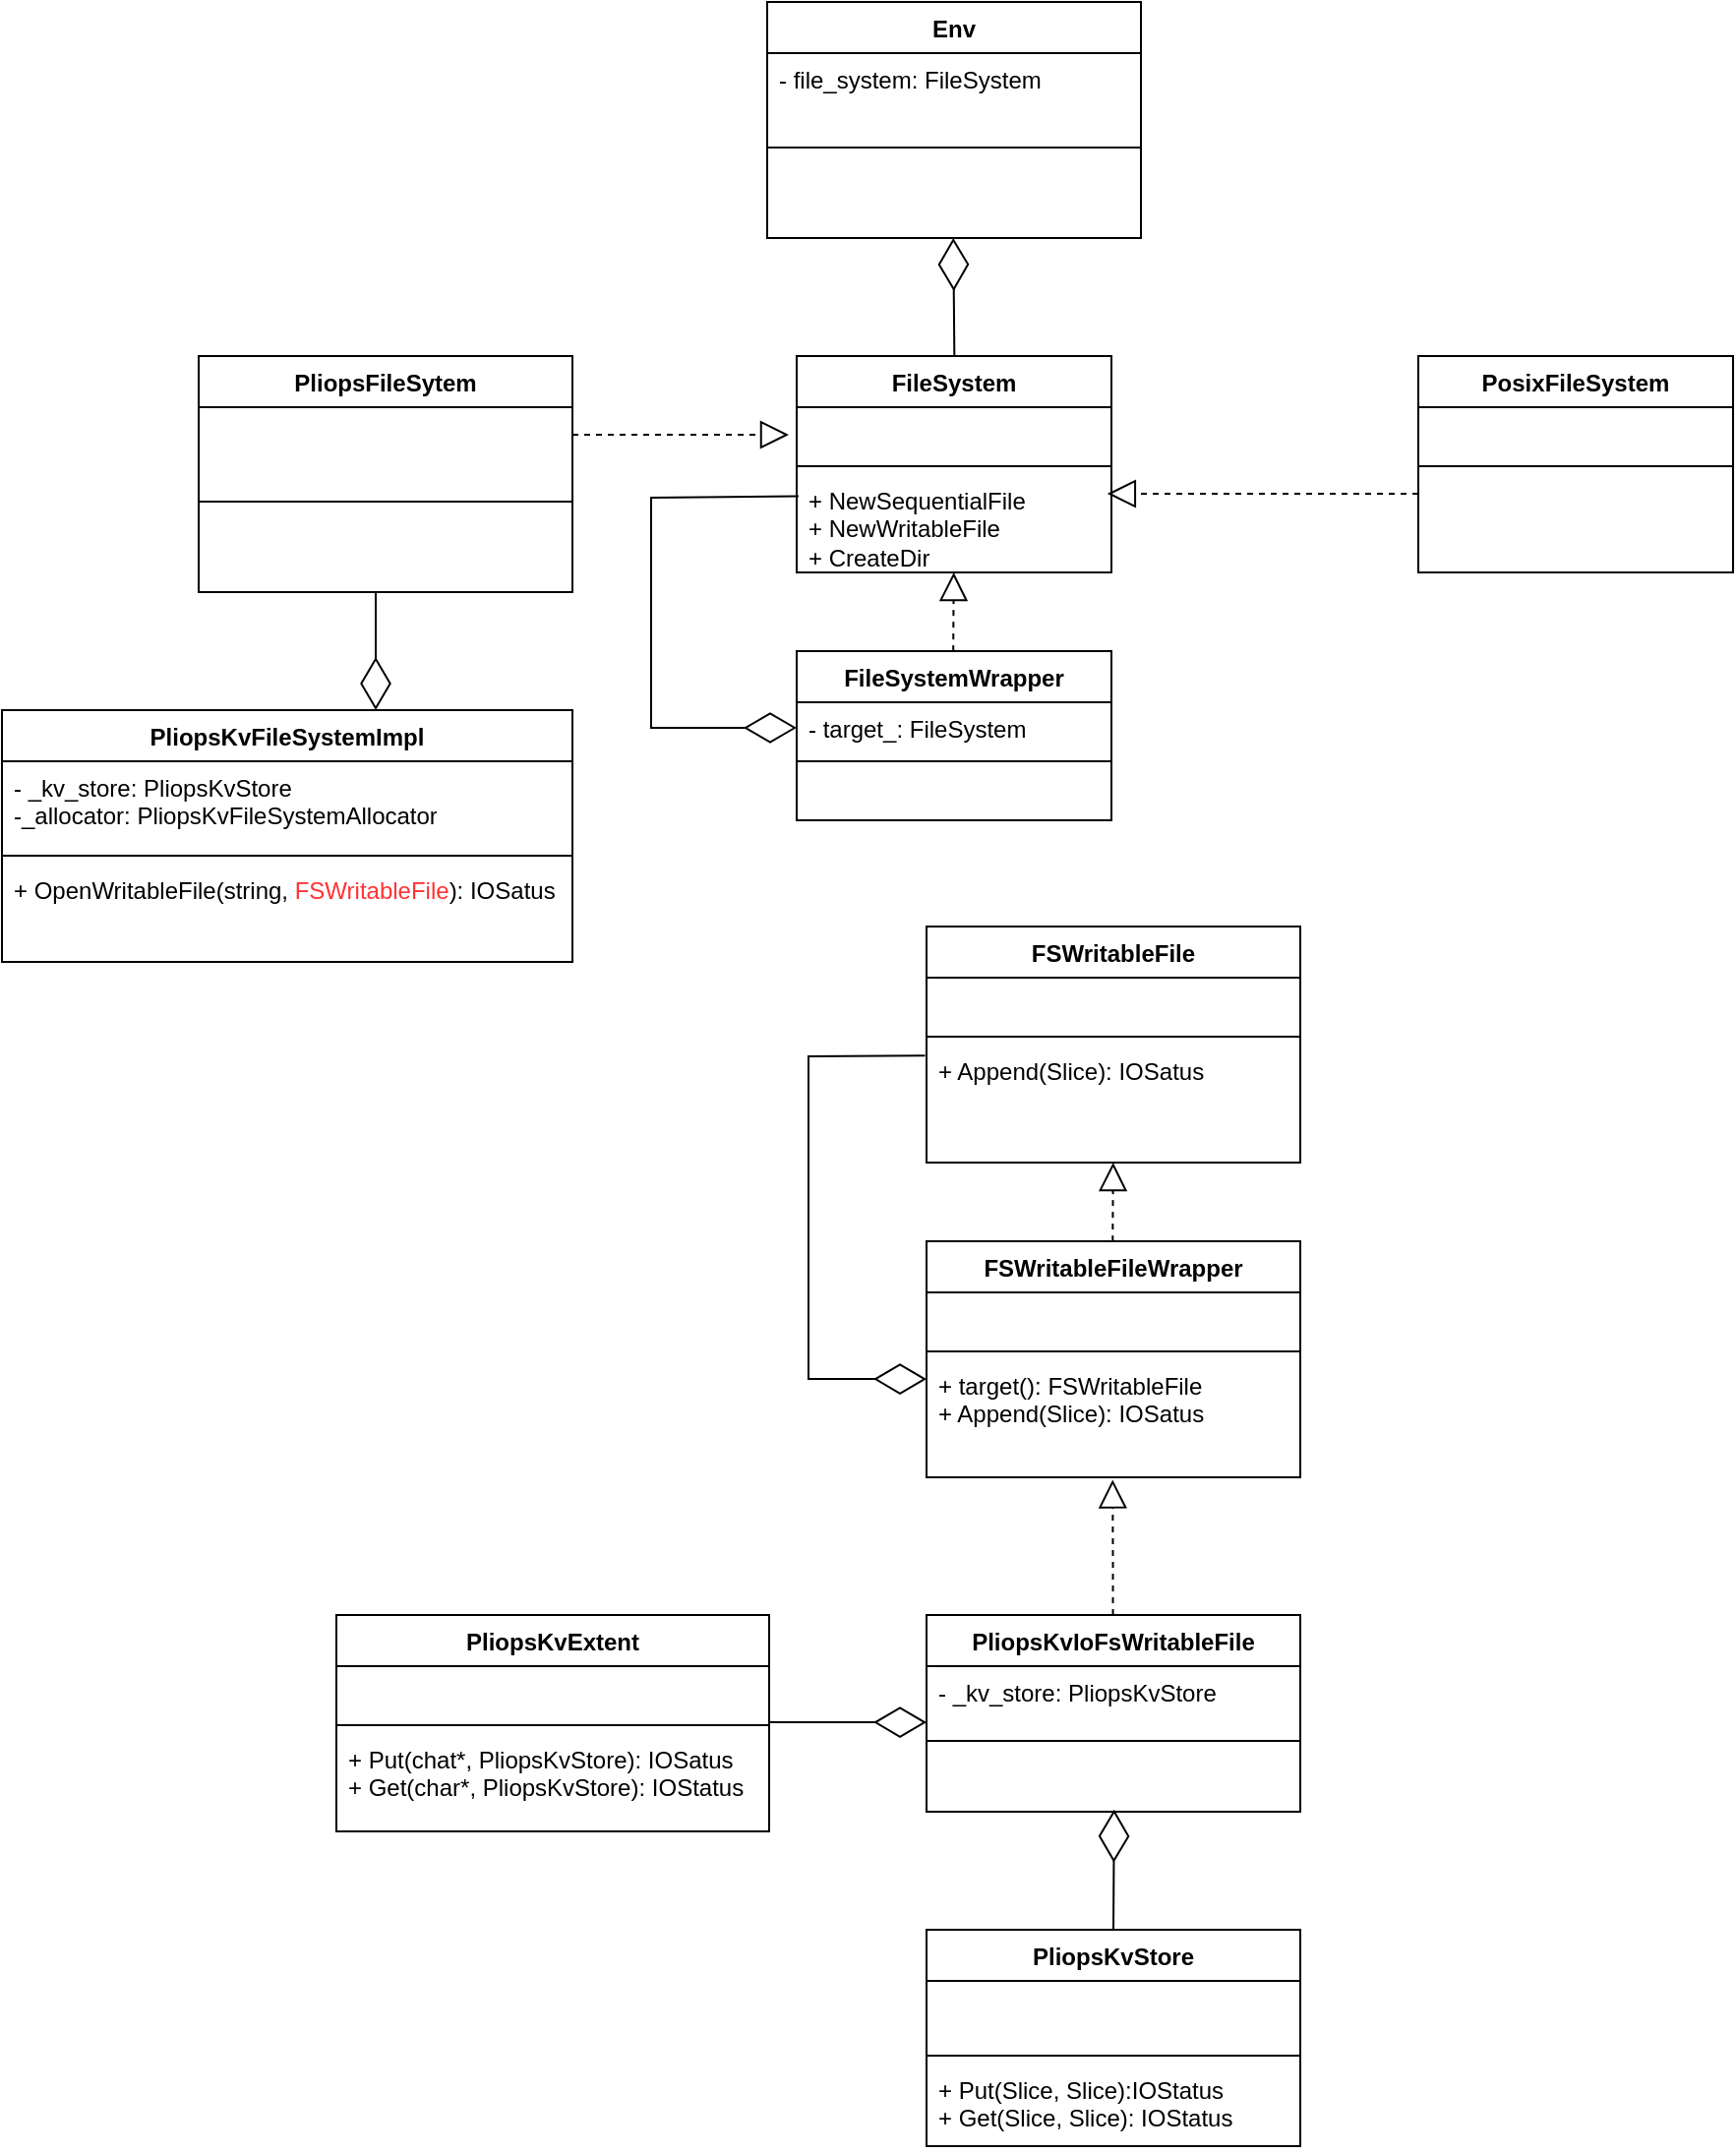 <mxfile version="24.0.2" type="github">
  <diagram name="第 1 页" id="ktgIZMxhahtzSUasQLHS">
    <mxGraphModel dx="1760" dy="1714" grid="1" gridSize="10" guides="1" tooltips="1" connect="1" arrows="1" fold="1" page="1" pageScale="1" pageWidth="827" pageHeight="1169" math="0" shadow="0">
      <root>
        <mxCell id="0" />
        <mxCell id="1" parent="0" />
        <mxCell id="OIk04npkGZ3GDkzWxX5v-5" value="FileSystem" style="swimlane;fontStyle=1;align=center;verticalAlign=top;childLayout=stackLayout;horizontal=1;startSize=26;horizontalStack=0;resizeParent=1;resizeParentMax=0;resizeLast=0;collapsible=1;marginBottom=0;whiteSpace=wrap;html=1;" parent="1" vertex="1">
          <mxGeometry x="254" y="-110" width="160" height="110" as="geometry" />
        </mxCell>
        <mxCell id="OIk04npkGZ3GDkzWxX5v-6" value="&lt;br&gt;" style="text;strokeColor=none;fillColor=none;align=left;verticalAlign=top;spacingLeft=4;spacingRight=4;overflow=hidden;rotatable=0;points=[[0,0.5],[1,0.5]];portConstraint=eastwest;whiteSpace=wrap;html=1;" parent="OIk04npkGZ3GDkzWxX5v-5" vertex="1">
          <mxGeometry y="26" width="160" height="26" as="geometry" />
        </mxCell>
        <mxCell id="OIk04npkGZ3GDkzWxX5v-7" value="" style="line;strokeWidth=1;fillColor=none;align=left;verticalAlign=middle;spacingTop=-1;spacingLeft=3;spacingRight=3;rotatable=0;labelPosition=right;points=[];portConstraint=eastwest;strokeColor=inherit;" parent="OIk04npkGZ3GDkzWxX5v-5" vertex="1">
          <mxGeometry y="52" width="160" height="8" as="geometry" />
        </mxCell>
        <mxCell id="OIk04npkGZ3GDkzWxX5v-8" value="+&amp;nbsp;NewSequentialFile&lt;br&gt;+&amp;nbsp;NewWritableFile&lt;br&gt;+ CreateDir" style="text;strokeColor=none;fillColor=none;align=left;verticalAlign=top;spacingLeft=4;spacingRight=4;overflow=hidden;rotatable=0;points=[[0,0.5],[1,0.5]];portConstraint=eastwest;whiteSpace=wrap;html=1;" parent="OIk04npkGZ3GDkzWxX5v-5" vertex="1">
          <mxGeometry y="60" width="160" height="50" as="geometry" />
        </mxCell>
        <mxCell id="OIk04npkGZ3GDkzWxX5v-42" value="FSWritableFile" style="swimlane;fontStyle=1;align=center;verticalAlign=top;childLayout=stackLayout;horizontal=1;startSize=26;horizontalStack=0;resizeParent=1;resizeParentMax=0;resizeLast=0;collapsible=1;marginBottom=0;whiteSpace=wrap;html=1;" parent="1" vertex="1">
          <mxGeometry x="320" y="180" width="190" height="120" as="geometry" />
        </mxCell>
        <mxCell id="OIk04npkGZ3GDkzWxX5v-43" value="&lt;br&gt;" style="text;strokeColor=none;fillColor=none;align=left;verticalAlign=top;spacingLeft=4;spacingRight=4;overflow=hidden;rotatable=0;points=[[0,0.5],[1,0.5]];portConstraint=eastwest;whiteSpace=wrap;html=1;" parent="OIk04npkGZ3GDkzWxX5v-42" vertex="1">
          <mxGeometry y="26" width="190" height="26" as="geometry" />
        </mxCell>
        <mxCell id="OIk04npkGZ3GDkzWxX5v-44" value="" style="line;strokeWidth=1;fillColor=none;align=left;verticalAlign=middle;spacingTop=-1;spacingLeft=3;spacingRight=3;rotatable=0;labelPosition=right;points=[];portConstraint=eastwest;strokeColor=inherit;" parent="OIk04npkGZ3GDkzWxX5v-42" vertex="1">
          <mxGeometry y="52" width="190" height="8" as="geometry" />
        </mxCell>
        <mxCell id="OIk04npkGZ3GDkzWxX5v-45" value="+ Append(Slice&lt;span style=&quot;background-color: initial;&quot;&gt;): IOSatus&amp;nbsp;&lt;/span&gt;" style="text;strokeColor=none;fillColor=none;align=left;verticalAlign=top;spacingLeft=4;spacingRight=4;overflow=hidden;rotatable=0;points=[[0,0.5],[1,0.5]];portConstraint=eastwest;whiteSpace=wrap;html=1;" parent="OIk04npkGZ3GDkzWxX5v-42" vertex="1">
          <mxGeometry y="60" width="190" height="60" as="geometry" />
        </mxCell>
        <mxCell id="OIk04npkGZ3GDkzWxX5v-46" value="FSWritableFileWrapper" style="swimlane;fontStyle=1;align=center;verticalAlign=top;childLayout=stackLayout;horizontal=1;startSize=26;horizontalStack=0;resizeParent=1;resizeParentMax=0;resizeLast=0;collapsible=1;marginBottom=0;whiteSpace=wrap;html=1;" parent="1" vertex="1">
          <mxGeometry x="320" y="340" width="190" height="120" as="geometry" />
        </mxCell>
        <mxCell id="OIk04npkGZ3GDkzWxX5v-47" value="&lt;br&gt;" style="text;strokeColor=none;fillColor=none;align=left;verticalAlign=top;spacingLeft=4;spacingRight=4;overflow=hidden;rotatable=0;points=[[0,0.5],[1,0.5]];portConstraint=eastwest;whiteSpace=wrap;html=1;" parent="OIk04npkGZ3GDkzWxX5v-46" vertex="1">
          <mxGeometry y="26" width="190" height="26" as="geometry" />
        </mxCell>
        <mxCell id="OIk04npkGZ3GDkzWxX5v-48" value="" style="line;strokeWidth=1;fillColor=none;align=left;verticalAlign=middle;spacingTop=-1;spacingLeft=3;spacingRight=3;rotatable=0;labelPosition=right;points=[];portConstraint=eastwest;strokeColor=inherit;" parent="OIk04npkGZ3GDkzWxX5v-46" vertex="1">
          <mxGeometry y="52" width="190" height="8" as="geometry" />
        </mxCell>
        <mxCell id="OIk04npkGZ3GDkzWxX5v-49" value="+ target():&amp;nbsp;FSWritableFile&lt;br&gt;+ Append(Slice&lt;span style=&quot;background-color: initial;&quot;&gt;): IOSatus&amp;nbsp;&lt;/span&gt;" style="text;strokeColor=none;fillColor=none;align=left;verticalAlign=top;spacingLeft=4;spacingRight=4;overflow=hidden;rotatable=0;points=[[0,0.5],[1,0.5]];portConstraint=eastwest;whiteSpace=wrap;html=1;" parent="OIk04npkGZ3GDkzWxX5v-46" vertex="1">
          <mxGeometry y="60" width="190" height="60" as="geometry" />
        </mxCell>
        <mxCell id="OIk04npkGZ3GDkzWxX5v-50" value="PliopsKvIoFsWritableFile" style="swimlane;fontStyle=1;align=center;verticalAlign=top;childLayout=stackLayout;horizontal=1;startSize=26;horizontalStack=0;resizeParent=1;resizeParentMax=0;resizeLast=0;collapsible=1;marginBottom=0;whiteSpace=wrap;html=1;" parent="1" vertex="1">
          <mxGeometry x="320" y="530" width="190" height="100" as="geometry" />
        </mxCell>
        <mxCell id="OIk04npkGZ3GDkzWxX5v-51" value="- _kv_store:&amp;nbsp;PliopsKvStore&lt;br&gt;" style="text;strokeColor=none;fillColor=none;align=left;verticalAlign=top;spacingLeft=4;spacingRight=4;overflow=hidden;rotatable=0;points=[[0,0.5],[1,0.5]];portConstraint=eastwest;whiteSpace=wrap;html=1;" parent="OIk04npkGZ3GDkzWxX5v-50" vertex="1">
          <mxGeometry y="26" width="190" height="34" as="geometry" />
        </mxCell>
        <mxCell id="OIk04npkGZ3GDkzWxX5v-52" value="" style="line;strokeWidth=1;fillColor=none;align=left;verticalAlign=middle;spacingTop=-1;spacingLeft=3;spacingRight=3;rotatable=0;labelPosition=right;points=[];portConstraint=eastwest;strokeColor=inherit;" parent="OIk04npkGZ3GDkzWxX5v-50" vertex="1">
          <mxGeometry y="60" width="190" height="8" as="geometry" />
        </mxCell>
        <mxCell id="OIk04npkGZ3GDkzWxX5v-53" value="&lt;br&gt;" style="text;strokeColor=none;fillColor=none;align=left;verticalAlign=top;spacingLeft=4;spacingRight=4;overflow=hidden;rotatable=0;points=[[0,0.5],[1,0.5]];portConstraint=eastwest;whiteSpace=wrap;html=1;" parent="OIk04npkGZ3GDkzWxX5v-50" vertex="1">
          <mxGeometry y="68" width="190" height="32" as="geometry" />
        </mxCell>
        <mxCell id="OIk04npkGZ3GDkzWxX5v-54" value="PliopsKvStore" style="swimlane;fontStyle=1;align=center;verticalAlign=top;childLayout=stackLayout;horizontal=1;startSize=26;horizontalStack=0;resizeParent=1;resizeParentMax=0;resizeLast=0;collapsible=1;marginBottom=0;whiteSpace=wrap;html=1;" parent="1" vertex="1">
          <mxGeometry x="320" y="690" width="190" height="110" as="geometry" />
        </mxCell>
        <mxCell id="OIk04npkGZ3GDkzWxX5v-55" value="&lt;br&gt;" style="text;strokeColor=none;fillColor=none;align=left;verticalAlign=top;spacingLeft=4;spacingRight=4;overflow=hidden;rotatable=0;points=[[0,0.5],[1,0.5]];portConstraint=eastwest;whiteSpace=wrap;html=1;" parent="OIk04npkGZ3GDkzWxX5v-54" vertex="1">
          <mxGeometry y="26" width="190" height="34" as="geometry" />
        </mxCell>
        <mxCell id="OIk04npkGZ3GDkzWxX5v-56" value="" style="line;strokeWidth=1;fillColor=none;align=left;verticalAlign=middle;spacingTop=-1;spacingLeft=3;spacingRight=3;rotatable=0;labelPosition=right;points=[];portConstraint=eastwest;strokeColor=inherit;" parent="OIk04npkGZ3GDkzWxX5v-54" vertex="1">
          <mxGeometry y="60" width="190" height="8" as="geometry" />
        </mxCell>
        <mxCell id="OIk04npkGZ3GDkzWxX5v-57" value="+ Put(Slice, Slice):IOStatus&lt;br&gt;+ Get(Slice, Slice): IOStatus" style="text;strokeColor=none;fillColor=none;align=left;verticalAlign=top;spacingLeft=4;spacingRight=4;overflow=hidden;rotatable=0;points=[[0,0.5],[1,0.5]];portConstraint=eastwest;whiteSpace=wrap;html=1;" parent="OIk04npkGZ3GDkzWxX5v-54" vertex="1">
          <mxGeometry y="68" width="190" height="42" as="geometry" />
        </mxCell>
        <mxCell id="OIk04npkGZ3GDkzWxX5v-58" value="" style="endArrow=diamondThin;endFill=0;endSize=24;html=1;rounded=0;entryX=0.502;entryY=0.966;entryDx=0;entryDy=0;entryPerimeter=0;exitX=0.5;exitY=0;exitDx=0;exitDy=0;" parent="1" source="OIk04npkGZ3GDkzWxX5v-54" target="OIk04npkGZ3GDkzWxX5v-53" edge="1">
          <mxGeometry width="160" relative="1" as="geometry">
            <mxPoint x="570" y="713" as="sourcePoint" />
            <mxPoint x="570" y="660" as="targetPoint" />
          </mxGeometry>
        </mxCell>
        <mxCell id="OIk04npkGZ3GDkzWxX5v-61" value="" style="endArrow=block;dashed=1;endFill=0;endSize=12;html=1;rounded=0;exitX=0.5;exitY=0;exitDx=0;exitDy=0;entryX=0.498;entryY=1.02;entryDx=0;entryDy=0;entryPerimeter=0;" parent="1" target="OIk04npkGZ3GDkzWxX5v-49" edge="1">
          <mxGeometry width="160" relative="1" as="geometry">
            <mxPoint x="414.76" y="530" as="sourcePoint" />
            <mxPoint x="414.76" y="470" as="targetPoint" />
            <Array as="points">
              <mxPoint x="414.76" y="500" />
            </Array>
          </mxGeometry>
        </mxCell>
        <mxCell id="OIk04npkGZ3GDkzWxX5v-62" value="" style="endArrow=block;dashed=1;endFill=0;endSize=12;html=1;rounded=0;entryX=0.498;entryY=1.02;entryDx=0;entryDy=0;entryPerimeter=0;" parent="1" edge="1">
          <mxGeometry width="160" relative="1" as="geometry">
            <mxPoint x="415" y="340" as="sourcePoint" />
            <mxPoint x="414.88" y="300" as="targetPoint" />
            <Array as="points">
              <mxPoint x="414.64" y="339" />
            </Array>
          </mxGeometry>
        </mxCell>
        <mxCell id="OIk04npkGZ3GDkzWxX5v-63" value="FileSystemWrapper" style="swimlane;fontStyle=1;align=center;verticalAlign=top;childLayout=stackLayout;horizontal=1;startSize=26;horizontalStack=0;resizeParent=1;resizeParentMax=0;resizeLast=0;collapsible=1;marginBottom=0;whiteSpace=wrap;html=1;" parent="1" vertex="1">
          <mxGeometry x="254" y="40" width="160" height="86" as="geometry" />
        </mxCell>
        <mxCell id="OIk04npkGZ3GDkzWxX5v-64" value="- target_: FileSystem" style="text;strokeColor=none;fillColor=none;align=left;verticalAlign=top;spacingLeft=4;spacingRight=4;overflow=hidden;rotatable=0;points=[[0,0.5],[1,0.5]];portConstraint=eastwest;whiteSpace=wrap;html=1;" parent="OIk04npkGZ3GDkzWxX5v-63" vertex="1">
          <mxGeometry y="26" width="160" height="26" as="geometry" />
        </mxCell>
        <mxCell id="OIk04npkGZ3GDkzWxX5v-65" value="" style="line;strokeWidth=1;fillColor=none;align=left;verticalAlign=middle;spacingTop=-1;spacingLeft=3;spacingRight=3;rotatable=0;labelPosition=right;points=[];portConstraint=eastwest;strokeColor=inherit;" parent="OIk04npkGZ3GDkzWxX5v-63" vertex="1">
          <mxGeometry y="52" width="160" height="8" as="geometry" />
        </mxCell>
        <mxCell id="OIk04npkGZ3GDkzWxX5v-66" value="&lt;br&gt;" style="text;strokeColor=none;fillColor=none;align=left;verticalAlign=top;spacingLeft=4;spacingRight=4;overflow=hidden;rotatable=0;points=[[0,0.5],[1,0.5]];portConstraint=eastwest;whiteSpace=wrap;html=1;" parent="OIk04npkGZ3GDkzWxX5v-63" vertex="1">
          <mxGeometry y="60" width="160" height="26" as="geometry" />
        </mxCell>
        <mxCell id="OIk04npkGZ3GDkzWxX5v-67" value="" style="endArrow=block;dashed=1;endFill=0;endSize=12;html=1;rounded=0;entryX=0.498;entryY=1.02;entryDx=0;entryDy=0;entryPerimeter=0;" parent="1" edge="1">
          <mxGeometry width="160" relative="1" as="geometry">
            <mxPoint x="333.96" y="40" as="sourcePoint" />
            <mxPoint x="333.84" as="targetPoint" />
            <Array as="points">
              <mxPoint x="333.6" y="39" />
            </Array>
          </mxGeometry>
        </mxCell>
        <mxCell id="OIk04npkGZ3GDkzWxX5v-71" value="PosixFileSystem" style="swimlane;fontStyle=1;align=center;verticalAlign=top;childLayout=stackLayout;horizontal=1;startSize=26;horizontalStack=0;resizeParent=1;resizeParentMax=0;resizeLast=0;collapsible=1;marginBottom=0;whiteSpace=wrap;html=1;" parent="1" vertex="1">
          <mxGeometry x="570" y="-110" width="160" height="110" as="geometry" />
        </mxCell>
        <mxCell id="OIk04npkGZ3GDkzWxX5v-72" value="&lt;br&gt;" style="text;strokeColor=none;fillColor=none;align=left;verticalAlign=top;spacingLeft=4;spacingRight=4;overflow=hidden;rotatable=0;points=[[0,0.5],[1,0.5]];portConstraint=eastwest;whiteSpace=wrap;html=1;" parent="OIk04npkGZ3GDkzWxX5v-71" vertex="1">
          <mxGeometry y="26" width="160" height="26" as="geometry" />
        </mxCell>
        <mxCell id="OIk04npkGZ3GDkzWxX5v-73" value="" style="line;strokeWidth=1;fillColor=none;align=left;verticalAlign=middle;spacingTop=-1;spacingLeft=3;spacingRight=3;rotatable=0;labelPosition=right;points=[];portConstraint=eastwest;strokeColor=inherit;" parent="OIk04npkGZ3GDkzWxX5v-71" vertex="1">
          <mxGeometry y="52" width="160" height="8" as="geometry" />
        </mxCell>
        <mxCell id="OIk04npkGZ3GDkzWxX5v-76" value="" style="endArrow=block;dashed=1;endFill=0;endSize=12;html=1;rounded=0;entryX=0.987;entryY=0.2;entryDx=0;entryDy=0;entryPerimeter=0;" parent="OIk04npkGZ3GDkzWxX5v-71" target="OIk04npkGZ3GDkzWxX5v-8" edge="1">
          <mxGeometry width="160" relative="1" as="geometry">
            <mxPoint y="70" as="sourcePoint" />
            <mxPoint x="160" y="70" as="targetPoint" />
          </mxGeometry>
        </mxCell>
        <mxCell id="OIk04npkGZ3GDkzWxX5v-74" value="&lt;br&gt;" style="text;strokeColor=none;fillColor=none;align=left;verticalAlign=top;spacingLeft=4;spacingRight=4;overflow=hidden;rotatable=0;points=[[0,0.5],[1,0.5]];portConstraint=eastwest;whiteSpace=wrap;html=1;" parent="OIk04npkGZ3GDkzWxX5v-71" vertex="1">
          <mxGeometry y="60" width="160" height="50" as="geometry" />
        </mxCell>
        <mxCell id="KgsO4CfVSNJEYz8lkLpr-1" value="" style="endArrow=diamondThin;endFill=0;endSize=24;html=1;rounded=0;exitX=0.006;exitY=0.226;exitDx=0;exitDy=0;exitPerimeter=0;entryX=0;entryY=0.5;entryDx=0;entryDy=0;" edge="1" parent="1" source="OIk04npkGZ3GDkzWxX5v-8" target="OIk04npkGZ3GDkzWxX5v-64">
          <mxGeometry width="160" relative="1" as="geometry">
            <mxPoint x="150" y="-10" as="sourcePoint" />
            <mxPoint x="220" y="80" as="targetPoint" />
            <Array as="points">
              <mxPoint x="180" y="-38" />
              <mxPoint x="180" y="79" />
            </Array>
          </mxGeometry>
        </mxCell>
        <mxCell id="KgsO4CfVSNJEYz8lkLpr-15" value="PliopsKvExtent" style="swimlane;fontStyle=1;align=center;verticalAlign=top;childLayout=stackLayout;horizontal=1;startSize=26;horizontalStack=0;resizeParent=1;resizeParentMax=0;resizeLast=0;collapsible=1;marginBottom=0;whiteSpace=wrap;html=1;" vertex="1" parent="1">
          <mxGeometry x="20" y="530" width="220" height="110" as="geometry" />
        </mxCell>
        <mxCell id="KgsO4CfVSNJEYz8lkLpr-16" value="&lt;br&gt;" style="text;strokeColor=none;fillColor=none;align=left;verticalAlign=top;spacingLeft=4;spacingRight=4;overflow=hidden;rotatable=0;points=[[0,0.5],[1,0.5]];portConstraint=eastwest;whiteSpace=wrap;html=1;" vertex="1" parent="KgsO4CfVSNJEYz8lkLpr-15">
          <mxGeometry y="26" width="220" height="26" as="geometry" />
        </mxCell>
        <mxCell id="KgsO4CfVSNJEYz8lkLpr-17" value="" style="line;strokeWidth=1;fillColor=none;align=left;verticalAlign=middle;spacingTop=-1;spacingLeft=3;spacingRight=3;rotatable=0;labelPosition=right;points=[];portConstraint=eastwest;strokeColor=inherit;" vertex="1" parent="KgsO4CfVSNJEYz8lkLpr-15">
          <mxGeometry y="52" width="220" height="8" as="geometry" />
        </mxCell>
        <mxCell id="KgsO4CfVSNJEYz8lkLpr-18" value="+ Put(chat*, PliopsKvStore&lt;span style=&quot;background-color: initial;&quot;&gt;): IOSatus&amp;nbsp;&lt;/span&gt;&lt;div&gt;&lt;span style=&quot;background-color: initial;&quot;&gt;+ Get(char*, PliopsKvStore): IOStatus&lt;/span&gt;&lt;/div&gt;" style="text;strokeColor=none;fillColor=none;align=left;verticalAlign=top;spacingLeft=4;spacingRight=4;overflow=hidden;rotatable=0;points=[[0,0.5],[1,0.5]];portConstraint=eastwest;whiteSpace=wrap;html=1;" vertex="1" parent="KgsO4CfVSNJEYz8lkLpr-15">
          <mxGeometry y="60" width="220" height="50" as="geometry" />
        </mxCell>
        <mxCell id="KgsO4CfVSNJEYz8lkLpr-19" value="PliopsKvFileSystemImpl" style="swimlane;fontStyle=1;align=center;verticalAlign=top;childLayout=stackLayout;horizontal=1;startSize=26;horizontalStack=0;resizeParent=1;resizeParentMax=0;resizeLast=0;collapsible=1;marginBottom=0;whiteSpace=wrap;html=1;" vertex="1" parent="1">
          <mxGeometry x="-150" y="70" width="290" height="128" as="geometry" />
        </mxCell>
        <mxCell id="KgsO4CfVSNJEYz8lkLpr-20" value="- _kv_store: PliopsKvStore&lt;div&gt;-_allocator: PliopsKvFileSystemAllocator&lt;/div&gt;" style="text;strokeColor=none;fillColor=none;align=left;verticalAlign=top;spacingLeft=4;spacingRight=4;overflow=hidden;rotatable=0;points=[[0,0.5],[1,0.5]];portConstraint=eastwest;whiteSpace=wrap;html=1;" vertex="1" parent="KgsO4CfVSNJEYz8lkLpr-19">
          <mxGeometry y="26" width="290" height="44" as="geometry" />
        </mxCell>
        <mxCell id="KgsO4CfVSNJEYz8lkLpr-21" value="" style="line;strokeWidth=1;fillColor=none;align=left;verticalAlign=middle;spacingTop=-1;spacingLeft=3;spacingRight=3;rotatable=0;labelPosition=right;points=[];portConstraint=eastwest;strokeColor=inherit;" vertex="1" parent="KgsO4CfVSNJEYz8lkLpr-19">
          <mxGeometry y="70" width="290" height="8" as="geometry" />
        </mxCell>
        <mxCell id="KgsO4CfVSNJEYz8lkLpr-22" value="+ OpenWritableFile(string, &lt;font color=&quot;#ff3333&quot;&gt;FSWritableFile&lt;/font&gt;&lt;span style=&quot;background-color: initial;&quot;&gt;): IOSatus&amp;nbsp;&lt;/span&gt;&lt;div&gt;&lt;br&gt;&lt;/div&gt;" style="text;strokeColor=none;fillColor=none;align=left;verticalAlign=top;spacingLeft=4;spacingRight=4;overflow=hidden;rotatable=0;points=[[0,0.5],[1,0.5]];portConstraint=eastwest;whiteSpace=wrap;html=1;" vertex="1" parent="KgsO4CfVSNJEYz8lkLpr-19">
          <mxGeometry y="78" width="290" height="50" as="geometry" />
        </mxCell>
        <mxCell id="KgsO4CfVSNJEYz8lkLpr-27" value="" style="endArrow=diamondThin;endFill=0;endSize=24;html=1;rounded=0;exitX=-0.004;exitY=0.093;exitDx=0;exitDy=0;exitPerimeter=0;entryX=0;entryY=0.167;entryDx=0;entryDy=0;entryPerimeter=0;" edge="1" parent="1" source="OIk04npkGZ3GDkzWxX5v-45" target="OIk04npkGZ3GDkzWxX5v-49">
          <mxGeometry width="160" relative="1" as="geometry">
            <mxPoint x="190" y="340" as="sourcePoint" />
            <mxPoint x="310" y="410" as="targetPoint" />
            <Array as="points">
              <mxPoint x="260" y="246" />
              <mxPoint x="260" y="410" />
            </Array>
          </mxGeometry>
        </mxCell>
        <mxCell id="KgsO4CfVSNJEYz8lkLpr-28" value="" style="endArrow=diamondThin;endFill=0;endSize=24;html=1;rounded=0;" edge="1" parent="1">
          <mxGeometry width="160" relative="1" as="geometry">
            <mxPoint x="240" y="584.55" as="sourcePoint" />
            <mxPoint x="320" y="584.55" as="targetPoint" />
          </mxGeometry>
        </mxCell>
        <mxCell id="KgsO4CfVSNJEYz8lkLpr-34" value="PliopsFileSytem" style="swimlane;fontStyle=1;align=center;verticalAlign=top;childLayout=stackLayout;horizontal=1;startSize=26;horizontalStack=0;resizeParent=1;resizeParentMax=0;resizeLast=0;collapsible=1;marginBottom=0;whiteSpace=wrap;html=1;" vertex="1" parent="1">
          <mxGeometry x="-50" y="-110" width="190" height="120" as="geometry" />
        </mxCell>
        <mxCell id="KgsO4CfVSNJEYz8lkLpr-35" value="&lt;br&gt;" style="text;strokeColor=none;fillColor=none;align=left;verticalAlign=top;spacingLeft=4;spacingRight=4;overflow=hidden;rotatable=0;points=[[0,0.5],[1,0.5]];portConstraint=eastwest;whiteSpace=wrap;html=1;" vertex="1" parent="KgsO4CfVSNJEYz8lkLpr-34">
          <mxGeometry y="26" width="190" height="44" as="geometry" />
        </mxCell>
        <mxCell id="KgsO4CfVSNJEYz8lkLpr-36" value="" style="line;strokeWidth=1;fillColor=none;align=left;verticalAlign=middle;spacingTop=-1;spacingLeft=3;spacingRight=3;rotatable=0;labelPosition=right;points=[];portConstraint=eastwest;strokeColor=inherit;" vertex="1" parent="KgsO4CfVSNJEYz8lkLpr-34">
          <mxGeometry y="70" width="190" height="8" as="geometry" />
        </mxCell>
        <mxCell id="KgsO4CfVSNJEYz8lkLpr-37" value="&lt;br&gt;&lt;div&gt;&lt;br&gt;&lt;/div&gt;" style="text;strokeColor=none;fillColor=none;align=left;verticalAlign=top;spacingLeft=4;spacingRight=4;overflow=hidden;rotatable=0;points=[[0,0.5],[1,0.5]];portConstraint=eastwest;whiteSpace=wrap;html=1;" vertex="1" parent="KgsO4CfVSNJEYz8lkLpr-34">
          <mxGeometry y="78" width="190" height="42" as="geometry" />
        </mxCell>
        <mxCell id="KgsO4CfVSNJEYz8lkLpr-38" value="" style="endArrow=block;dashed=1;endFill=0;endSize=12;html=1;rounded=0;" edge="1" parent="1">
          <mxGeometry width="160" relative="1" as="geometry">
            <mxPoint x="140" y="-70" as="sourcePoint" />
            <mxPoint x="250" y="-70" as="targetPoint" />
          </mxGeometry>
        </mxCell>
        <mxCell id="KgsO4CfVSNJEYz8lkLpr-39" value="" style="endArrow=diamondThin;endFill=0;endSize=24;html=1;rounded=0;" edge="1" parent="1">
          <mxGeometry width="160" relative="1" as="geometry">
            <mxPoint x="40" y="10" as="sourcePoint" />
            <mxPoint x="40" y="70" as="targetPoint" />
          </mxGeometry>
        </mxCell>
        <mxCell id="KgsO4CfVSNJEYz8lkLpr-45" value="Env" style="swimlane;fontStyle=1;align=center;verticalAlign=top;childLayout=stackLayout;horizontal=1;startSize=26;horizontalStack=0;resizeParent=1;resizeParentMax=0;resizeLast=0;collapsible=1;marginBottom=0;whiteSpace=wrap;html=1;" vertex="1" parent="1">
          <mxGeometry x="239" y="-290" width="190" height="120" as="geometry" />
        </mxCell>
        <mxCell id="KgsO4CfVSNJEYz8lkLpr-46" value="- file_system: FileSystem" style="text;strokeColor=none;fillColor=none;align=left;verticalAlign=top;spacingLeft=4;spacingRight=4;overflow=hidden;rotatable=0;points=[[0,0.5],[1,0.5]];portConstraint=eastwest;whiteSpace=wrap;html=1;" vertex="1" parent="KgsO4CfVSNJEYz8lkLpr-45">
          <mxGeometry y="26" width="190" height="44" as="geometry" />
        </mxCell>
        <mxCell id="KgsO4CfVSNJEYz8lkLpr-47" value="" style="line;strokeWidth=1;fillColor=none;align=left;verticalAlign=middle;spacingTop=-1;spacingLeft=3;spacingRight=3;rotatable=0;labelPosition=right;points=[];portConstraint=eastwest;strokeColor=inherit;" vertex="1" parent="KgsO4CfVSNJEYz8lkLpr-45">
          <mxGeometry y="70" width="190" height="8" as="geometry" />
        </mxCell>
        <mxCell id="KgsO4CfVSNJEYz8lkLpr-48" value="&lt;div&gt;&lt;br&gt;&lt;/div&gt;&lt;div&gt;&lt;br&gt;&lt;/div&gt;" style="text;strokeColor=none;fillColor=none;align=left;verticalAlign=top;spacingLeft=4;spacingRight=4;overflow=hidden;rotatable=0;points=[[0,0.5],[1,0.5]];portConstraint=eastwest;whiteSpace=wrap;html=1;" vertex="1" parent="KgsO4CfVSNJEYz8lkLpr-45">
          <mxGeometry y="78" width="190" height="42" as="geometry" />
        </mxCell>
        <mxCell id="KgsO4CfVSNJEYz8lkLpr-49" value="" style="endArrow=diamondThin;endFill=0;endSize=24;html=1;rounded=0;exitX=0.412;exitY=-0.013;exitDx=0;exitDy=0;exitPerimeter=0;entryX=0.423;entryY=0.967;entryDx=0;entryDy=0;entryPerimeter=0;" edge="1" parent="1">
          <mxGeometry width="160" relative="1" as="geometry">
            <mxPoint x="334.17" y="-110.04" as="sourcePoint" />
            <mxPoint x="333.62" y="-169.996" as="targetPoint" />
          </mxGeometry>
        </mxCell>
      </root>
    </mxGraphModel>
  </diagram>
</mxfile>
